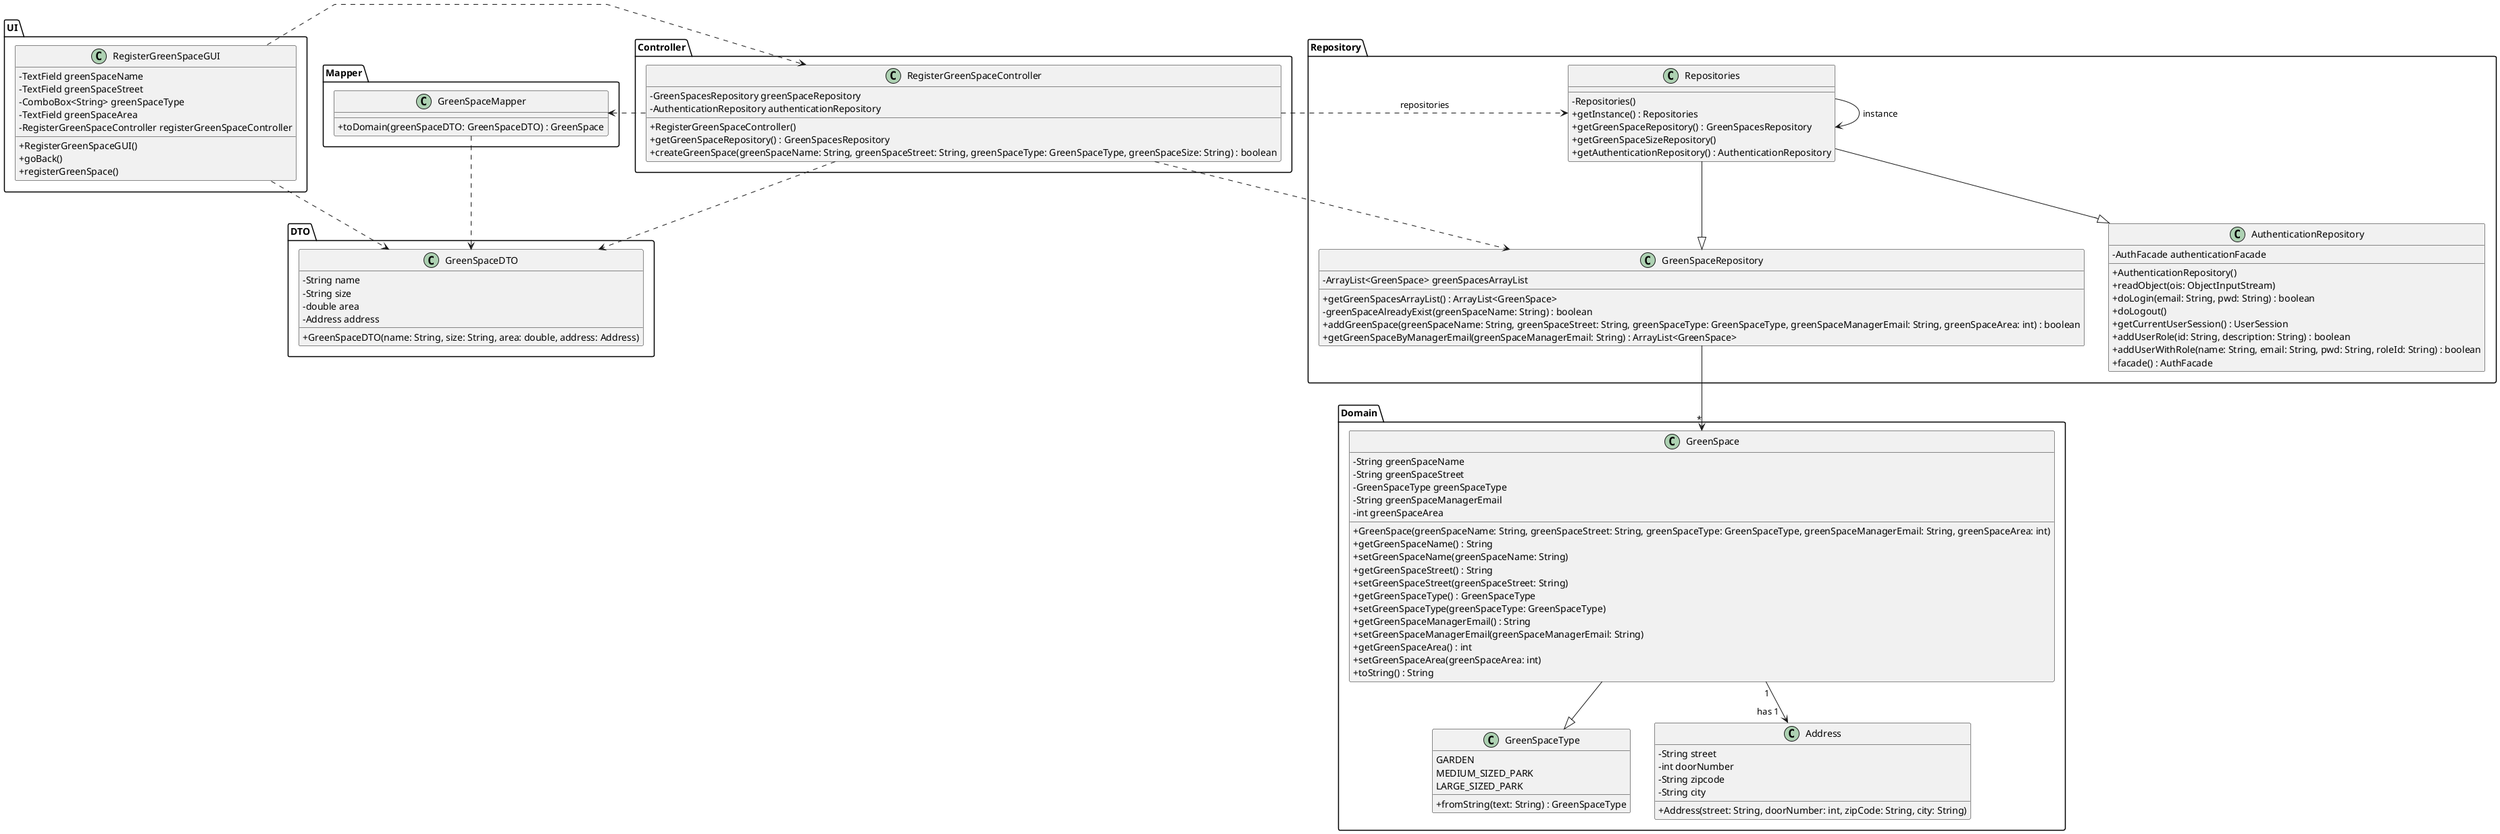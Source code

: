 @startuml
'skinparam monochrome true
skinparam packageStyle rectangle
skinparam shadowing false
skinparam linetype polyline
skinparam packageStyle folder

skinparam classAttributeIconSize 0

'left to right direction

package UI {
    class RegisterGreenSpaceGUI {

    - TextField greenSpaceName
            - TextField greenSpaceStreet
            - ComboBox<String> greenSpaceType
            - TextField greenSpaceArea
            - RegisterGreenSpaceController registerGreenSpaceController
            + RegisterGreenSpaceGUI()
            + goBack()
            + registerGreenSpace()
    }
}

package Controller {
    class RegisterGreenSpaceController {
        - GreenSpacesRepository greenSpaceRepository
                - AuthenticationRepository authenticationRepository
                + RegisterGreenSpaceController()
                + getGreenSpaceRepository() : GreenSpacesRepository
                + createGreenSpace(greenSpaceName: String, greenSpaceStreet: String, greenSpaceType: GreenSpaceType, greenSpaceSize: String) : boolean
            }
}

package Repository {
    class Repositories {
        - Repositories()
                + getInstance() : Repositories
                + getGreenSpaceRepository() : GreenSpacesRepository
                + getGreenSpaceSizeRepository()
                + getAuthenticationRepository() : AuthenticationRepository
  }

    class GreenSpaceRepository {
        - ArrayList<GreenSpace> greenSpacesArrayList
               + getGreenSpacesArrayList() : ArrayList<GreenSpace>
               - greenSpaceAlreadyExist(greenSpaceName: String) : boolean
               + addGreenSpace(greenSpaceName: String, greenSpaceStreet: String, greenSpaceType: GreenSpaceType, greenSpaceManagerEmail: String, greenSpaceArea: int) : boolean
               + getGreenSpaceByManagerEmail(greenSpaceManagerEmail: String) : ArrayList<GreenSpace>
           }

       class   AuthenticationRepository {
        - AuthFacade authenticationFacade
               + AuthenticationRepository()
               + readObject(ois: ObjectInputStream)
               + doLogin(email: String, pwd: String) : boolean
               + doLogout()
               + getCurrentUserSession() : UserSession
               + addUserRole(id: String, description: String) : boolean
               + addUserWithRole(name: String, email: String, pwd: String, roleId: String) : boolean
               + facade() : AuthFacade
        }
}

package Domain {
    class GreenSpace {
         - String greenSpaceName
               - String greenSpaceStreet
               - GreenSpaceType greenSpaceType
               - String greenSpaceManagerEmail
               - int greenSpaceArea
               + GreenSpace(greenSpaceName: String, greenSpaceStreet: String, greenSpaceType: GreenSpaceType, greenSpaceManagerEmail: String, greenSpaceArea: int)
               + getGreenSpaceName() : String
               + setGreenSpaceName(greenSpaceName: String)
               + getGreenSpaceStreet() : String
               + setGreenSpaceStreet(greenSpaceStreet: String)
               + getGreenSpaceType() : GreenSpaceType
               + setGreenSpaceType(greenSpaceType: GreenSpaceType)
               + getGreenSpaceManagerEmail() : String
               + setGreenSpaceManagerEmail(greenSpaceManagerEmail: String)
               + getGreenSpaceArea() : int
               + setGreenSpaceArea(greenSpaceArea: int)
               + toString() : String
          }

          class GreenSpaceType {
                  GARDEN
                  MEDIUM_SIZED_PARK
                  LARGE_SIZED_PARK
                  + fromString(text: String) : GreenSpaceType
              }

    class Address {
        - String street
        - int doorNumber
        - String zipcode
        - String city
        + Address(street: String, doorNumber: int, zipCode: String, city: String)
    }
}

package Mapper {
    class GreenSpaceMapper {
        + toDomain(greenSpaceDTO: GreenSpaceDTO) : GreenSpace
    }
}

package DTO {
    class GreenSpaceDTO {
        - String name
        - String size
        - double area
        - Address address
        + GreenSpaceDTO(name: String, size: String, area: double, address: Address)
    }
}

Repositories --> Repositories : instance
RegisterGreenSpaceGUI .> RegisterGreenSpaceController
RegisterGreenSpaceGUI .> GreenSpaceDTO
RegisterGreenSpaceController .> Repositories : repositories
RegisterGreenSpaceController .> GreenSpaceRepository
Repositories --|> GreenSpaceRepository
GreenSpaceRepository --> "*" GreenSpace
GreenSpace "1"-->  "has 1  " Address
RegisterGreenSpaceController .> GreenSpaceMapper
GreenSpaceMapper ..> GreenSpaceDTO
 RegisterGreenSpaceController ..> GreenSpaceDTO
GreenSpace --|> GreenSpaceType
Repositories --|>  AuthenticationRepository
@enduml